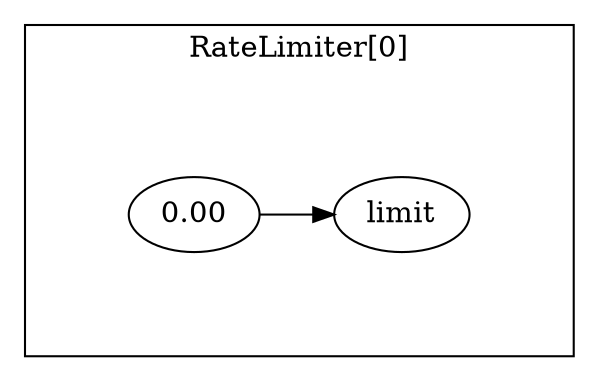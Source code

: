 digraph  {
	subgraph cluster_s1 {
		label="RateLimiter[0]";margin="50.0";
		n3[label="0.00"];
		n2[label="limit"];
		n3->n2;
		{rank=same; n2;};
		
	}
	rankdir="LR";splines="ortho";
	
}

